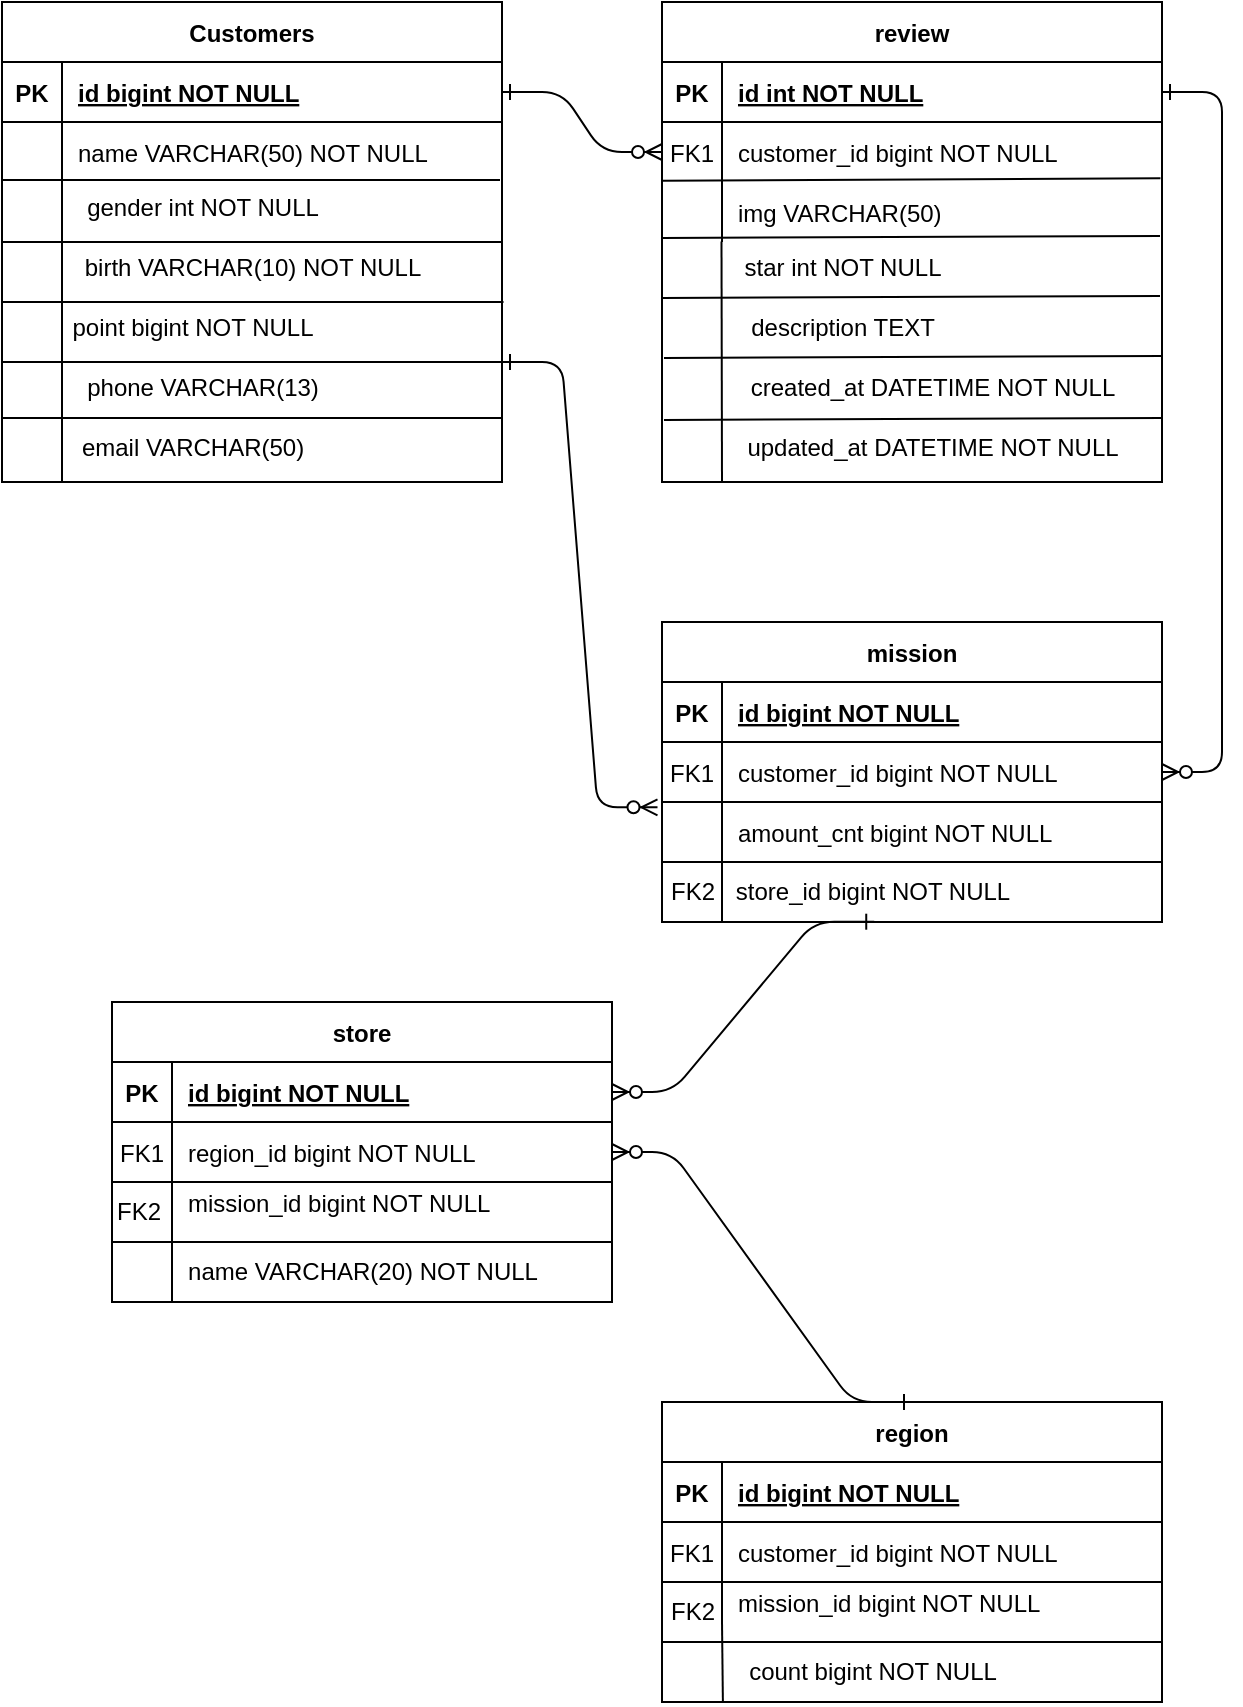 <mxfile version="26.1.1">
  <diagram id="R2lEEEUBdFMjLlhIrx00" name="Page-1">
    <mxGraphModel dx="1047" dy="887" grid="1" gridSize="10" guides="1" tooltips="1" connect="1" arrows="1" fold="1" page="1" pageScale="1" pageWidth="850" pageHeight="1100" math="0" shadow="0" extFonts="Permanent Marker^https://fonts.googleapis.com/css?family=Permanent+Marker">
      <root>
        <mxCell id="0" />
        <mxCell id="1" parent="0" />
        <mxCell id="C-vyLk0tnHw3VtMMgP7b-1" value="" style="edgeStyle=entityRelationEdgeStyle;endArrow=ERzeroToMany;startArrow=ERone;endFill=1;startFill=0;" parent="1" source="C-vyLk0tnHw3VtMMgP7b-24" target="C-vyLk0tnHw3VtMMgP7b-6" edge="1">
          <mxGeometry width="100" height="100" relative="1" as="geometry">
            <mxPoint x="340" y="720" as="sourcePoint" />
            <mxPoint x="440" y="620" as="targetPoint" />
          </mxGeometry>
        </mxCell>
        <mxCell id="C-vyLk0tnHw3VtMMgP7b-12" value="" style="edgeStyle=entityRelationEdgeStyle;endArrow=ERzeroToMany;startArrow=ERone;endFill=1;startFill=0;" parent="1" source="C-vyLk0tnHw3VtMMgP7b-3" target="C-vyLk0tnHw3VtMMgP7b-17" edge="1">
          <mxGeometry width="100" height="100" relative="1" as="geometry">
            <mxPoint x="400" y="180" as="sourcePoint" />
            <mxPoint x="460" y="205" as="targetPoint" />
          </mxGeometry>
        </mxCell>
        <mxCell id="C-vyLk0tnHw3VtMMgP7b-2" value="review" style="shape=table;startSize=30;container=1;collapsible=1;childLayout=tableLayout;fixedRows=1;rowLines=0;fontStyle=1;align=center;resizeLast=1;" parent="1" vertex="1">
          <mxGeometry x="450" y="120" width="250" height="240" as="geometry" />
        </mxCell>
        <mxCell id="C-vyLk0tnHw3VtMMgP7b-3" value="" style="shape=partialRectangle;collapsible=0;dropTarget=0;pointerEvents=0;fillColor=none;points=[[0,0.5],[1,0.5]];portConstraint=eastwest;top=0;left=0;right=0;bottom=1;" parent="C-vyLk0tnHw3VtMMgP7b-2" vertex="1">
          <mxGeometry y="30" width="250" height="30" as="geometry" />
        </mxCell>
        <mxCell id="C-vyLk0tnHw3VtMMgP7b-4" value="PK" style="shape=partialRectangle;overflow=hidden;connectable=0;fillColor=none;top=0;left=0;bottom=0;right=0;fontStyle=1;" parent="C-vyLk0tnHw3VtMMgP7b-3" vertex="1">
          <mxGeometry width="30" height="30" as="geometry">
            <mxRectangle width="30" height="30" as="alternateBounds" />
          </mxGeometry>
        </mxCell>
        <mxCell id="C-vyLk0tnHw3VtMMgP7b-5" value="id int NOT NULL " style="shape=partialRectangle;overflow=hidden;connectable=0;fillColor=none;top=0;left=0;bottom=0;right=0;align=left;spacingLeft=6;fontStyle=5;" parent="C-vyLk0tnHw3VtMMgP7b-3" vertex="1">
          <mxGeometry x="30" width="220" height="30" as="geometry">
            <mxRectangle width="220" height="30" as="alternateBounds" />
          </mxGeometry>
        </mxCell>
        <mxCell id="C-vyLk0tnHw3VtMMgP7b-6" value="" style="shape=partialRectangle;collapsible=0;dropTarget=0;pointerEvents=0;fillColor=none;points=[[0,0.5],[1,0.5]];portConstraint=eastwest;top=0;left=0;right=0;bottom=0;" parent="C-vyLk0tnHw3VtMMgP7b-2" vertex="1">
          <mxGeometry y="60" width="250" height="30" as="geometry" />
        </mxCell>
        <mxCell id="C-vyLk0tnHw3VtMMgP7b-7" value="FK1" style="shape=partialRectangle;overflow=hidden;connectable=0;fillColor=none;top=0;left=0;bottom=0;right=0;" parent="C-vyLk0tnHw3VtMMgP7b-6" vertex="1">
          <mxGeometry width="30" height="30" as="geometry">
            <mxRectangle width="30" height="30" as="alternateBounds" />
          </mxGeometry>
        </mxCell>
        <mxCell id="C-vyLk0tnHw3VtMMgP7b-8" value="customer_id bigint NOT NULL" style="shape=partialRectangle;overflow=hidden;connectable=0;fillColor=none;top=0;left=0;bottom=0;right=0;align=left;spacingLeft=6;" parent="C-vyLk0tnHw3VtMMgP7b-6" vertex="1">
          <mxGeometry x="30" width="220" height="30" as="geometry">
            <mxRectangle width="220" height="30" as="alternateBounds" />
          </mxGeometry>
        </mxCell>
        <mxCell id="C-vyLk0tnHw3VtMMgP7b-9" value="" style="shape=partialRectangle;collapsible=0;dropTarget=0;pointerEvents=0;fillColor=none;points=[[0,0.5],[1,0.5]];portConstraint=eastwest;top=0;left=0;right=0;bottom=0;" parent="C-vyLk0tnHw3VtMMgP7b-2" vertex="1">
          <mxGeometry y="90" width="250" height="30" as="geometry" />
        </mxCell>
        <mxCell id="C-vyLk0tnHw3VtMMgP7b-10" value="" style="shape=partialRectangle;overflow=hidden;connectable=0;fillColor=none;top=0;left=0;bottom=0;right=0;" parent="C-vyLk0tnHw3VtMMgP7b-9" vertex="1">
          <mxGeometry width="30" height="30" as="geometry">
            <mxRectangle width="30" height="30" as="alternateBounds" />
          </mxGeometry>
        </mxCell>
        <mxCell id="C-vyLk0tnHw3VtMMgP7b-11" value="img VARCHAR(50)" style="shape=partialRectangle;overflow=hidden;connectable=0;fillColor=none;top=0;left=0;bottom=0;right=0;align=left;spacingLeft=6;" parent="C-vyLk0tnHw3VtMMgP7b-9" vertex="1">
          <mxGeometry x="30" width="220" height="30" as="geometry">
            <mxRectangle width="220" height="30" as="alternateBounds" />
          </mxGeometry>
        </mxCell>
        <mxCell id="SOleMjolUutW2wHELbp--12" value="" style="endArrow=none;html=1;rounded=0;exitX=0.997;exitY=0.939;exitDx=0;exitDy=0;exitPerimeter=0;entryX=-0.001;entryY=-0.022;entryDx=0;entryDy=0;entryPerimeter=0;" edge="1" parent="C-vyLk0tnHw3VtMMgP7b-2" source="C-vyLk0tnHw3VtMMgP7b-6" target="C-vyLk0tnHw3VtMMgP7b-9">
          <mxGeometry width="50" height="50" relative="1" as="geometry">
            <mxPoint x="100" y="170" as="sourcePoint" />
            <mxPoint x="150" y="120" as="targetPoint" />
            <Array as="points" />
          </mxGeometry>
        </mxCell>
        <mxCell id="C-vyLk0tnHw3VtMMgP7b-13" value="mission" style="shape=table;startSize=30;container=1;collapsible=1;childLayout=tableLayout;fixedRows=1;rowLines=0;fontStyle=1;align=center;resizeLast=1;" parent="1" vertex="1">
          <mxGeometry x="450" y="430" width="250" height="150" as="geometry" />
        </mxCell>
        <mxCell id="C-vyLk0tnHw3VtMMgP7b-14" value="" style="shape=partialRectangle;collapsible=0;dropTarget=0;pointerEvents=0;fillColor=none;points=[[0,0.5],[1,0.5]];portConstraint=eastwest;top=0;left=0;right=0;bottom=1;" parent="C-vyLk0tnHw3VtMMgP7b-13" vertex="1">
          <mxGeometry y="30" width="250" height="30" as="geometry" />
        </mxCell>
        <mxCell id="C-vyLk0tnHw3VtMMgP7b-15" value="PK" style="shape=partialRectangle;overflow=hidden;connectable=0;fillColor=none;top=0;left=0;bottom=0;right=0;fontStyle=1;" parent="C-vyLk0tnHw3VtMMgP7b-14" vertex="1">
          <mxGeometry width="30" height="30" as="geometry">
            <mxRectangle width="30" height="30" as="alternateBounds" />
          </mxGeometry>
        </mxCell>
        <mxCell id="C-vyLk0tnHw3VtMMgP7b-16" value="id bigint NOT NULL" style="shape=partialRectangle;overflow=hidden;connectable=0;fillColor=none;top=0;left=0;bottom=0;right=0;align=left;spacingLeft=6;fontStyle=5;" parent="C-vyLk0tnHw3VtMMgP7b-14" vertex="1">
          <mxGeometry x="30" width="220" height="30" as="geometry">
            <mxRectangle width="220" height="30" as="alternateBounds" />
          </mxGeometry>
        </mxCell>
        <mxCell id="C-vyLk0tnHw3VtMMgP7b-17" value="" style="shape=partialRectangle;collapsible=0;dropTarget=0;pointerEvents=0;fillColor=none;points=[[0,0.5],[1,0.5]];portConstraint=eastwest;top=0;left=0;right=0;bottom=0;" parent="C-vyLk0tnHw3VtMMgP7b-13" vertex="1">
          <mxGeometry y="60" width="250" height="30" as="geometry" />
        </mxCell>
        <mxCell id="C-vyLk0tnHw3VtMMgP7b-18" value="FK1" style="shape=partialRectangle;overflow=hidden;connectable=0;fillColor=none;top=0;left=0;bottom=0;right=0;" parent="C-vyLk0tnHw3VtMMgP7b-17" vertex="1">
          <mxGeometry width="30" height="30" as="geometry">
            <mxRectangle width="30" height="30" as="alternateBounds" />
          </mxGeometry>
        </mxCell>
        <mxCell id="C-vyLk0tnHw3VtMMgP7b-19" value="customer_id bigint NOT NULL" style="shape=partialRectangle;overflow=hidden;connectable=0;fillColor=none;top=0;left=0;bottom=0;right=0;align=left;spacingLeft=6;" parent="C-vyLk0tnHw3VtMMgP7b-17" vertex="1">
          <mxGeometry x="30" width="220" height="30" as="geometry">
            <mxRectangle width="220" height="30" as="alternateBounds" />
          </mxGeometry>
        </mxCell>
        <mxCell id="C-vyLk0tnHw3VtMMgP7b-20" value="" style="shape=partialRectangle;collapsible=0;dropTarget=0;pointerEvents=0;fillColor=none;points=[[0,0.5],[1,0.5]];portConstraint=eastwest;top=0;left=0;right=0;bottom=0;" parent="C-vyLk0tnHw3VtMMgP7b-13" vertex="1">
          <mxGeometry y="90" width="250" height="30" as="geometry" />
        </mxCell>
        <mxCell id="C-vyLk0tnHw3VtMMgP7b-21" value="" style="shape=partialRectangle;overflow=hidden;connectable=0;fillColor=none;top=0;left=0;bottom=0;right=0;" parent="C-vyLk0tnHw3VtMMgP7b-20" vertex="1">
          <mxGeometry width="30" height="30" as="geometry">
            <mxRectangle width="30" height="30" as="alternateBounds" />
          </mxGeometry>
        </mxCell>
        <mxCell id="C-vyLk0tnHw3VtMMgP7b-22" value="amount_cnt bigint NOT NULL" style="shape=partialRectangle;overflow=hidden;connectable=0;fillColor=none;top=0;left=0;bottom=0;right=0;align=left;spacingLeft=6;" parent="C-vyLk0tnHw3VtMMgP7b-20" vertex="1">
          <mxGeometry x="30" width="220" height="30" as="geometry">
            <mxRectangle width="220" height="30" as="alternateBounds" />
          </mxGeometry>
        </mxCell>
        <mxCell id="C-vyLk0tnHw3VtMMgP7b-23" value="Customers" style="shape=table;startSize=30;container=1;collapsible=1;childLayout=tableLayout;fixedRows=1;rowLines=0;fontStyle=1;align=center;resizeLast=1;" parent="1" vertex="1">
          <mxGeometry x="120" y="120" width="250" height="240" as="geometry" />
        </mxCell>
        <mxCell id="C-vyLk0tnHw3VtMMgP7b-24" value="" style="shape=partialRectangle;collapsible=0;dropTarget=0;pointerEvents=0;fillColor=none;points=[[0,0.5],[1,0.5]];portConstraint=eastwest;top=0;left=0;right=0;bottom=1;" parent="C-vyLk0tnHw3VtMMgP7b-23" vertex="1">
          <mxGeometry y="30" width="250" height="30" as="geometry" />
        </mxCell>
        <mxCell id="C-vyLk0tnHw3VtMMgP7b-25" value="PK" style="shape=partialRectangle;overflow=hidden;connectable=0;fillColor=none;top=0;left=0;bottom=0;right=0;fontStyle=1;" parent="C-vyLk0tnHw3VtMMgP7b-24" vertex="1">
          <mxGeometry width="30" height="30" as="geometry">
            <mxRectangle width="30" height="30" as="alternateBounds" />
          </mxGeometry>
        </mxCell>
        <mxCell id="C-vyLk0tnHw3VtMMgP7b-26" value="id bigint NOT NULL " style="shape=partialRectangle;overflow=hidden;connectable=0;fillColor=none;top=0;left=0;bottom=0;right=0;align=left;spacingLeft=6;fontStyle=5;" parent="C-vyLk0tnHw3VtMMgP7b-24" vertex="1">
          <mxGeometry x="30" width="220" height="30" as="geometry">
            <mxRectangle width="220" height="30" as="alternateBounds" />
          </mxGeometry>
        </mxCell>
        <mxCell id="C-vyLk0tnHw3VtMMgP7b-27" value="" style="shape=partialRectangle;collapsible=0;dropTarget=0;pointerEvents=0;fillColor=none;points=[[0,0.5],[1,0.5]];portConstraint=eastwest;top=0;left=0;right=0;bottom=0;" parent="C-vyLk0tnHw3VtMMgP7b-23" vertex="1">
          <mxGeometry y="60" width="250" height="30" as="geometry" />
        </mxCell>
        <mxCell id="C-vyLk0tnHw3VtMMgP7b-28" value="" style="shape=partialRectangle;overflow=hidden;connectable=0;fillColor=none;top=0;left=0;bottom=0;right=0;" parent="C-vyLk0tnHw3VtMMgP7b-27" vertex="1">
          <mxGeometry width="30" height="30" as="geometry">
            <mxRectangle width="30" height="30" as="alternateBounds" />
          </mxGeometry>
        </mxCell>
        <mxCell id="C-vyLk0tnHw3VtMMgP7b-29" value="name VARCHAR(50) NOT NULL" style="shape=partialRectangle;overflow=hidden;connectable=0;fillColor=none;top=0;left=0;bottom=0;right=0;align=left;spacingLeft=6;" parent="C-vyLk0tnHw3VtMMgP7b-27" vertex="1">
          <mxGeometry x="30" width="220" height="30" as="geometry">
            <mxRectangle width="220" height="30" as="alternateBounds" />
          </mxGeometry>
        </mxCell>
        <mxCell id="SOleMjolUutW2wHELbp--1" value="" style="endArrow=none;html=1;rounded=0;exitX=0;exitY=0.967;exitDx=0;exitDy=0;exitPerimeter=0;entryX=0.996;entryY=0.967;entryDx=0;entryDy=0;entryPerimeter=0;" edge="1" parent="C-vyLk0tnHw3VtMMgP7b-23" source="C-vyLk0tnHw3VtMMgP7b-27" target="C-vyLk0tnHw3VtMMgP7b-27">
          <mxGeometry width="50" height="50" relative="1" as="geometry">
            <mxPoint x="50" y="140" as="sourcePoint" />
            <mxPoint x="100" y="90" as="targetPoint" />
          </mxGeometry>
        </mxCell>
        <mxCell id="SOleMjolUutW2wHELbp--2" value="" style="endArrow=none;html=1;rounded=0;" edge="1" parent="1">
          <mxGeometry width="50" height="50" relative="1" as="geometry">
            <mxPoint x="150" y="360" as="sourcePoint" />
            <mxPoint x="150" y="210" as="targetPoint" />
          </mxGeometry>
        </mxCell>
        <mxCell id="SOleMjolUutW2wHELbp--3" value="gender int NOT NULL" style="text;html=1;align=center;verticalAlign=middle;resizable=0;points=[];autosize=1;strokeColor=none;fillColor=none;" vertex="1" parent="1">
          <mxGeometry x="150" y="208" width="140" height="30" as="geometry" />
        </mxCell>
        <mxCell id="SOleMjolUutW2wHELbp--4" value="" style="endArrow=none;html=1;rounded=0;exitX=0;exitY=0.5;exitDx=0;exitDy=0;entryX=1;entryY=0.5;entryDx=0;entryDy=0;" edge="1" parent="1" source="C-vyLk0tnHw3VtMMgP7b-23" target="C-vyLk0tnHw3VtMMgP7b-23">
          <mxGeometry width="50" height="50" relative="1" as="geometry">
            <mxPoint x="210" y="280" as="sourcePoint" />
            <mxPoint x="260" y="230" as="targetPoint" />
          </mxGeometry>
        </mxCell>
        <mxCell id="SOleMjolUutW2wHELbp--5" value="birth VARCHAR(10) NOT NULL" style="text;html=1;align=center;verticalAlign=middle;resizable=0;points=[];autosize=1;strokeColor=none;fillColor=none;" vertex="1" parent="1">
          <mxGeometry x="150" y="238" width="190" height="30" as="geometry" />
        </mxCell>
        <mxCell id="SOleMjolUutW2wHELbp--6" value="" style="endArrow=none;html=1;rounded=0;" edge="1" parent="1">
          <mxGeometry width="50" height="50" relative="1" as="geometry">
            <mxPoint x="120" y="270" as="sourcePoint" />
            <mxPoint x="370.755" y="270" as="targetPoint" />
          </mxGeometry>
        </mxCell>
        <mxCell id="SOleMjolUutW2wHELbp--7" value="" style="endArrow=none;html=1;rounded=0;entryX=0.119;entryY=0.992;entryDx=0;entryDy=0;entryPerimeter=0;" edge="1" parent="1" target="C-vyLk0tnHw3VtMMgP7b-9">
          <mxGeometry width="50" height="50" relative="1" as="geometry">
            <mxPoint x="480" y="360" as="sourcePoint" />
            <mxPoint x="580" y="250" as="targetPoint" />
          </mxGeometry>
        </mxCell>
        <mxCell id="SOleMjolUutW2wHELbp--8" value="star int NOT NULL" style="text;html=1;align=center;verticalAlign=middle;resizable=0;points=[];autosize=1;strokeColor=none;fillColor=none;" vertex="1" parent="1">
          <mxGeometry x="480" y="238" width="120" height="30" as="geometry" />
        </mxCell>
        <mxCell id="SOleMjolUutW2wHELbp--9" value="description TEXT" style="text;html=1;align=center;verticalAlign=middle;resizable=0;points=[];autosize=1;strokeColor=none;fillColor=none;" vertex="1" parent="1">
          <mxGeometry x="480" y="268" width="120" height="30" as="geometry" />
        </mxCell>
        <mxCell id="SOleMjolUutW2wHELbp--10" value="created_at DATETIME NOT NULL" style="text;html=1;align=center;verticalAlign=middle;resizable=0;points=[];autosize=1;strokeColor=none;fillColor=none;" vertex="1" parent="1">
          <mxGeometry x="480" y="298" width="210" height="30" as="geometry" />
        </mxCell>
        <mxCell id="SOleMjolUutW2wHELbp--11" value="updated_at DATETIME NOT NULL" style="text;html=1;align=center;verticalAlign=middle;resizable=0;points=[];autosize=1;strokeColor=none;fillColor=none;" vertex="1" parent="1">
          <mxGeometry x="480" y="328" width="210" height="30" as="geometry" />
        </mxCell>
        <mxCell id="SOleMjolUutW2wHELbp--13" value="" style="endArrow=none;html=1;rounded=0;exitX=0.997;exitY=0.939;exitDx=0;exitDy=0;exitPerimeter=0;entryX=-0.001;entryY=-0.022;entryDx=0;entryDy=0;entryPerimeter=0;" edge="1" parent="1">
          <mxGeometry width="50" height="50" relative="1" as="geometry">
            <mxPoint x="699" y="237" as="sourcePoint" />
            <mxPoint x="450" y="238" as="targetPoint" />
            <Array as="points" />
          </mxGeometry>
        </mxCell>
        <mxCell id="SOleMjolUutW2wHELbp--14" value="" style="endArrow=none;html=1;rounded=0;exitX=0.997;exitY=0.939;exitDx=0;exitDy=0;exitPerimeter=0;entryX=-0.001;entryY=-0.022;entryDx=0;entryDy=0;entryPerimeter=0;" edge="1" parent="1">
          <mxGeometry width="50" height="50" relative="1" as="geometry">
            <mxPoint x="699" y="267" as="sourcePoint" />
            <mxPoint x="450" y="268" as="targetPoint" />
            <Array as="points" />
          </mxGeometry>
        </mxCell>
        <mxCell id="SOleMjolUutW2wHELbp--15" value="" style="endArrow=none;html=1;rounded=0;exitX=0.997;exitY=0.939;exitDx=0;exitDy=0;exitPerimeter=0;entryX=-0.001;entryY=-0.022;entryDx=0;entryDy=0;entryPerimeter=0;" edge="1" parent="1">
          <mxGeometry width="50" height="50" relative="1" as="geometry">
            <mxPoint x="700" y="297" as="sourcePoint" />
            <mxPoint x="451" y="298" as="targetPoint" />
            <Array as="points" />
          </mxGeometry>
        </mxCell>
        <mxCell id="SOleMjolUutW2wHELbp--16" value="" style="endArrow=none;html=1;rounded=0;exitX=0.997;exitY=0.939;exitDx=0;exitDy=0;exitPerimeter=0;entryX=-0.001;entryY=-0.022;entryDx=0;entryDy=0;entryPerimeter=0;" edge="1" parent="1">
          <mxGeometry width="50" height="50" relative="1" as="geometry">
            <mxPoint x="700" y="328" as="sourcePoint" />
            <mxPoint x="451" y="329" as="targetPoint" />
            <Array as="points" />
          </mxGeometry>
        </mxCell>
        <mxCell id="SOleMjolUutW2wHELbp--17" value="point bigint NOT NULL" style="text;html=1;align=center;verticalAlign=middle;resizable=0;points=[];autosize=1;strokeColor=none;fillColor=none;" vertex="1" parent="1">
          <mxGeometry x="145" y="268" width="140" height="30" as="geometry" />
        </mxCell>
        <mxCell id="SOleMjolUutW2wHELbp--18" value="" style="edgeStyle=entityRelationEdgeStyle;endArrow=ERzeroToMany;startArrow=ERone;endFill=1;startFill=0;entryX=-0.009;entryY=1.088;entryDx=0;entryDy=0;entryPerimeter=0;exitX=1;exitY=0.75;exitDx=0;exitDy=0;" edge="1" parent="1" source="C-vyLk0tnHw3VtMMgP7b-23" target="C-vyLk0tnHw3VtMMgP7b-17">
          <mxGeometry width="100" height="100" relative="1" as="geometry">
            <mxPoint x="370" y="350" as="sourcePoint" />
            <mxPoint x="450" y="380" as="targetPoint" />
          </mxGeometry>
        </mxCell>
        <mxCell id="SOleMjolUutW2wHELbp--19" value="store_id bigint NOT NULL" style="text;html=1;align=center;verticalAlign=middle;resizable=0;points=[];autosize=1;strokeColor=none;fillColor=none;" vertex="1" parent="1">
          <mxGeometry x="475" y="550" width="160" height="30" as="geometry" />
        </mxCell>
        <mxCell id="SOleMjolUutW2wHELbp--24" value="region" style="shape=table;startSize=30;container=1;collapsible=1;childLayout=tableLayout;fixedRows=1;rowLines=0;fontStyle=1;align=center;resizeLast=1;" vertex="1" parent="1">
          <mxGeometry x="450" y="820" width="250" height="150" as="geometry" />
        </mxCell>
        <mxCell id="SOleMjolUutW2wHELbp--25" value="" style="shape=partialRectangle;collapsible=0;dropTarget=0;pointerEvents=0;fillColor=none;points=[[0,0.5],[1,0.5]];portConstraint=eastwest;top=0;left=0;right=0;bottom=1;" vertex="1" parent="SOleMjolUutW2wHELbp--24">
          <mxGeometry y="30" width="250" height="30" as="geometry" />
        </mxCell>
        <mxCell id="SOleMjolUutW2wHELbp--26" value="PK" style="shape=partialRectangle;overflow=hidden;connectable=0;fillColor=none;top=0;left=0;bottom=0;right=0;fontStyle=1;" vertex="1" parent="SOleMjolUutW2wHELbp--25">
          <mxGeometry width="30" height="30" as="geometry">
            <mxRectangle width="30" height="30" as="alternateBounds" />
          </mxGeometry>
        </mxCell>
        <mxCell id="SOleMjolUutW2wHELbp--27" value="id bigint NOT NULL" style="shape=partialRectangle;overflow=hidden;connectable=0;fillColor=none;top=0;left=0;bottom=0;right=0;align=left;spacingLeft=6;fontStyle=5;" vertex="1" parent="SOleMjolUutW2wHELbp--25">
          <mxGeometry x="30" width="220" height="30" as="geometry">
            <mxRectangle width="220" height="30" as="alternateBounds" />
          </mxGeometry>
        </mxCell>
        <mxCell id="SOleMjolUutW2wHELbp--28" value="" style="shape=partialRectangle;collapsible=0;dropTarget=0;pointerEvents=0;fillColor=none;points=[[0,0.5],[1,0.5]];portConstraint=eastwest;top=0;left=0;right=0;bottom=0;" vertex="1" parent="SOleMjolUutW2wHELbp--24">
          <mxGeometry y="60" width="250" height="30" as="geometry" />
        </mxCell>
        <mxCell id="SOleMjolUutW2wHELbp--29" value="FK1" style="shape=partialRectangle;overflow=hidden;connectable=0;fillColor=none;top=0;left=0;bottom=0;right=0;" vertex="1" parent="SOleMjolUutW2wHELbp--28">
          <mxGeometry width="30" height="30" as="geometry">
            <mxRectangle width="30" height="30" as="alternateBounds" />
          </mxGeometry>
        </mxCell>
        <mxCell id="SOleMjolUutW2wHELbp--30" value="customer_id bigint NOT NULL" style="shape=partialRectangle;overflow=hidden;connectable=0;fillColor=none;top=0;left=0;bottom=0;right=0;align=left;spacingLeft=6;" vertex="1" parent="SOleMjolUutW2wHELbp--28">
          <mxGeometry x="30" width="220" height="30" as="geometry">
            <mxRectangle width="220" height="30" as="alternateBounds" />
          </mxGeometry>
        </mxCell>
        <mxCell id="SOleMjolUutW2wHELbp--31" value="" style="shape=partialRectangle;collapsible=0;dropTarget=0;pointerEvents=0;fillColor=none;points=[[0,0.5],[1,0.5]];portConstraint=eastwest;top=0;left=0;right=0;bottom=0;" vertex="1" parent="SOleMjolUutW2wHELbp--24">
          <mxGeometry y="90" width="250" height="20" as="geometry" />
        </mxCell>
        <mxCell id="SOleMjolUutW2wHELbp--32" value="" style="shape=partialRectangle;overflow=hidden;connectable=0;fillColor=none;top=0;left=0;bottom=0;right=0;" vertex="1" parent="SOleMjolUutW2wHELbp--31">
          <mxGeometry width="30" height="20" as="geometry">
            <mxRectangle width="30" height="20" as="alternateBounds" />
          </mxGeometry>
        </mxCell>
        <mxCell id="SOleMjolUutW2wHELbp--33" value="mission_id bigint NOT NULL" style="shape=partialRectangle;overflow=hidden;connectable=0;fillColor=none;top=0;left=0;bottom=0;right=0;align=left;spacingLeft=6;" vertex="1" parent="SOleMjolUutW2wHELbp--31">
          <mxGeometry x="30" width="220" height="20" as="geometry">
            <mxRectangle width="220" height="20" as="alternateBounds" />
          </mxGeometry>
        </mxCell>
        <mxCell id="SOleMjolUutW2wHELbp--34" value="" style="edgeStyle=entityRelationEdgeStyle;endArrow=ERzeroToMany;startArrow=ERone;endFill=1;startFill=0;entryX=1;entryY=0.5;entryDx=0;entryDy=0;exitX=0.507;exitY=0.995;exitDx=0;exitDy=0;exitPerimeter=0;" edge="1" parent="1" source="SOleMjolUutW2wHELbp--19" target="SOleMjolUutW2wHELbp--51">
          <mxGeometry width="100" height="100" relative="1" as="geometry">
            <mxPoint x="600" y="680" as="sourcePoint" />
            <mxPoint x="525" y="700" as="targetPoint" />
            <Array as="points">
              <mxPoint x="580" y="610" />
              <mxPoint x="586" y="630" />
              <mxPoint x="530" y="480" />
              <mxPoint x="530" y="500" />
              <mxPoint x="530" y="540" />
              <mxPoint x="530" y="500" />
              <mxPoint x="530" y="490" />
            </Array>
          </mxGeometry>
        </mxCell>
        <mxCell id="SOleMjolUutW2wHELbp--35" value="count bigint NOT NULL" style="text;html=1;align=center;verticalAlign=middle;resizable=0;points=[];autosize=1;strokeColor=none;fillColor=none;" vertex="1" parent="1">
          <mxGeometry x="480" y="940" width="150" height="30" as="geometry" />
        </mxCell>
        <mxCell id="SOleMjolUutW2wHELbp--36" value="phone VARCHAR(13)" style="text;html=1;align=center;verticalAlign=middle;resizable=0;points=[];autosize=1;strokeColor=none;fillColor=none;" vertex="1" parent="1">
          <mxGeometry x="150" y="298" width="140" height="30" as="geometry" />
        </mxCell>
        <mxCell id="SOleMjolUutW2wHELbp--37" value="email VARCHAR(50)" style="text;html=1;align=center;verticalAlign=middle;resizable=0;points=[];autosize=1;strokeColor=none;fillColor=none;" vertex="1" parent="1">
          <mxGeometry x="150" y="328" width="130" height="30" as="geometry" />
        </mxCell>
        <mxCell id="SOleMjolUutW2wHELbp--38" value="" style="endArrow=none;html=1;rounded=0;exitX=0;exitY=0.75;exitDx=0;exitDy=0;entryX=1;entryY=0.75;entryDx=0;entryDy=0;" edge="1" parent="1" source="C-vyLk0tnHw3VtMMgP7b-23" target="C-vyLk0tnHw3VtMMgP7b-23">
          <mxGeometry width="50" height="50" relative="1" as="geometry">
            <mxPoint x="260" y="430" as="sourcePoint" />
            <mxPoint x="310" y="380" as="targetPoint" />
          </mxGeometry>
        </mxCell>
        <mxCell id="SOleMjolUutW2wHELbp--39" value="" style="endArrow=none;html=1;rounded=0;exitX=0;exitY=0.75;exitDx=0;exitDy=0;entryX=1;entryY=0.75;entryDx=0;entryDy=0;" edge="1" parent="1">
          <mxGeometry width="50" height="50" relative="1" as="geometry">
            <mxPoint x="120" y="328" as="sourcePoint" />
            <mxPoint x="370" y="328" as="targetPoint" />
          </mxGeometry>
        </mxCell>
        <mxCell id="SOleMjolUutW2wHELbp--40" value="" style="endArrow=none;html=1;rounded=0;exitX=0;exitY=0.75;exitDx=0;exitDy=0;entryX=1;entryY=0.75;entryDx=0;entryDy=0;" edge="1" parent="1">
          <mxGeometry width="50" height="50" relative="1" as="geometry">
            <mxPoint x="450" y="520" as="sourcePoint" />
            <mxPoint x="700" y="520" as="targetPoint" />
          </mxGeometry>
        </mxCell>
        <mxCell id="SOleMjolUutW2wHELbp--41" value="" style="endArrow=none;html=1;rounded=0;exitX=0;exitY=0.75;exitDx=0;exitDy=0;entryX=1;entryY=0.75;entryDx=0;entryDy=0;" edge="1" parent="1">
          <mxGeometry width="50" height="50" relative="1" as="geometry">
            <mxPoint x="450" y="550" as="sourcePoint" />
            <mxPoint x="700" y="550" as="targetPoint" />
          </mxGeometry>
        </mxCell>
        <mxCell id="SOleMjolUutW2wHELbp--42" value="" style="endArrow=none;html=1;rounded=0;exitX=0;exitY=0.75;exitDx=0;exitDy=0;entryX=1;entryY=0.75;entryDx=0;entryDy=0;" edge="1" parent="1">
          <mxGeometry width="50" height="50" relative="1" as="geometry">
            <mxPoint x="450" y="910" as="sourcePoint" />
            <mxPoint x="700" y="910" as="targetPoint" />
          </mxGeometry>
        </mxCell>
        <mxCell id="SOleMjolUutW2wHELbp--43" value="" style="endArrow=none;html=1;rounded=0;entryX=1;entryY=0.75;entryDx=0;entryDy=0;" edge="1" parent="1">
          <mxGeometry width="50" height="50" relative="1" as="geometry">
            <mxPoint x="450" y="940" as="sourcePoint" />
            <mxPoint x="700" y="940" as="targetPoint" />
          </mxGeometry>
        </mxCell>
        <mxCell id="SOleMjolUutW2wHELbp--44" value="" style="endArrow=none;html=1;rounded=0;entryX=0.01;entryY=0.136;entryDx=0;entryDy=0;entryPerimeter=0;" edge="1" parent="1">
          <mxGeometry width="50" height="50" relative="1" as="geometry">
            <mxPoint x="480" y="580" as="sourcePoint" />
            <mxPoint x="480" y="550.0" as="targetPoint" />
          </mxGeometry>
        </mxCell>
        <mxCell id="SOleMjolUutW2wHELbp--45" value="" style="endArrow=none;html=1;rounded=0;entryX=0.01;entryY=0.136;entryDx=0;entryDy=0;entryPerimeter=0;exitX=0.003;exitY=1.005;exitDx=0;exitDy=0;exitPerimeter=0;" edge="1" parent="1">
          <mxGeometry width="50" height="50" relative="1" as="geometry">
            <mxPoint x="480.45" y="970.0" as="sourcePoint" />
            <mxPoint x="480" y="929.85" as="targetPoint" />
          </mxGeometry>
        </mxCell>
        <mxCell id="SOleMjolUutW2wHELbp--46" value="FK2" style="text;html=1;align=center;verticalAlign=middle;resizable=0;points=[];autosize=1;strokeColor=none;fillColor=none;" vertex="1" parent="1">
          <mxGeometry x="440" y="550" width="50" height="30" as="geometry" />
        </mxCell>
        <mxCell id="SOleMjolUutW2wHELbp--50" value="store" style="shape=table;startSize=30;container=1;collapsible=1;childLayout=tableLayout;fixedRows=1;rowLines=0;fontStyle=1;align=center;resizeLast=1;" vertex="1" parent="1">
          <mxGeometry x="175" y="620" width="250" height="150" as="geometry" />
        </mxCell>
        <mxCell id="SOleMjolUutW2wHELbp--51" value="" style="shape=partialRectangle;collapsible=0;dropTarget=0;pointerEvents=0;fillColor=none;points=[[0,0.5],[1,0.5]];portConstraint=eastwest;top=0;left=0;right=0;bottom=1;" vertex="1" parent="SOleMjolUutW2wHELbp--50">
          <mxGeometry y="30" width="250" height="30" as="geometry" />
        </mxCell>
        <mxCell id="SOleMjolUutW2wHELbp--52" value="PK" style="shape=partialRectangle;overflow=hidden;connectable=0;fillColor=none;top=0;left=0;bottom=0;right=0;fontStyle=1;" vertex="1" parent="SOleMjolUutW2wHELbp--51">
          <mxGeometry width="30" height="30" as="geometry">
            <mxRectangle width="30" height="30" as="alternateBounds" />
          </mxGeometry>
        </mxCell>
        <mxCell id="SOleMjolUutW2wHELbp--53" value="id bigint NOT NULL" style="shape=partialRectangle;overflow=hidden;connectable=0;fillColor=none;top=0;left=0;bottom=0;right=0;align=left;spacingLeft=6;fontStyle=5;" vertex="1" parent="SOleMjolUutW2wHELbp--51">
          <mxGeometry x="30" width="220" height="30" as="geometry">
            <mxRectangle width="220" height="30" as="alternateBounds" />
          </mxGeometry>
        </mxCell>
        <mxCell id="SOleMjolUutW2wHELbp--54" value="" style="shape=partialRectangle;collapsible=0;dropTarget=0;pointerEvents=0;fillColor=none;points=[[0,0.5],[1,0.5]];portConstraint=eastwest;top=0;left=0;right=0;bottom=0;" vertex="1" parent="SOleMjolUutW2wHELbp--50">
          <mxGeometry y="60" width="250" height="30" as="geometry" />
        </mxCell>
        <mxCell id="SOleMjolUutW2wHELbp--55" value="FK1" style="shape=partialRectangle;overflow=hidden;connectable=0;fillColor=none;top=0;left=0;bottom=0;right=0;" vertex="1" parent="SOleMjolUutW2wHELbp--54">
          <mxGeometry width="30" height="30" as="geometry">
            <mxRectangle width="30" height="30" as="alternateBounds" />
          </mxGeometry>
        </mxCell>
        <mxCell id="SOleMjolUutW2wHELbp--56" value="region_id bigint NOT NULL" style="shape=partialRectangle;overflow=hidden;connectable=0;fillColor=none;top=0;left=0;bottom=0;right=0;align=left;spacingLeft=6;" vertex="1" parent="SOleMjolUutW2wHELbp--54">
          <mxGeometry x="30" width="220" height="30" as="geometry">
            <mxRectangle width="220" height="30" as="alternateBounds" />
          </mxGeometry>
        </mxCell>
        <mxCell id="SOleMjolUutW2wHELbp--57" value="" style="shape=partialRectangle;collapsible=0;dropTarget=0;pointerEvents=0;fillColor=none;points=[[0,0.5],[1,0.5]];portConstraint=eastwest;top=0;left=0;right=0;bottom=0;" vertex="1" parent="SOleMjolUutW2wHELbp--50">
          <mxGeometry y="90" width="250" height="20" as="geometry" />
        </mxCell>
        <mxCell id="SOleMjolUutW2wHELbp--58" value="" style="shape=partialRectangle;overflow=hidden;connectable=0;fillColor=none;top=0;left=0;bottom=0;right=0;" vertex="1" parent="SOleMjolUutW2wHELbp--57">
          <mxGeometry width="30" height="20" as="geometry">
            <mxRectangle width="30" height="20" as="alternateBounds" />
          </mxGeometry>
        </mxCell>
        <mxCell id="SOleMjolUutW2wHELbp--59" value="mission_id bigint NOT NULL" style="shape=partialRectangle;overflow=hidden;connectable=0;fillColor=none;top=0;left=0;bottom=0;right=0;align=left;spacingLeft=6;" vertex="1" parent="SOleMjolUutW2wHELbp--57">
          <mxGeometry x="30" width="220" height="20" as="geometry">
            <mxRectangle width="220" height="20" as="alternateBounds" />
          </mxGeometry>
        </mxCell>
        <mxCell id="SOleMjolUutW2wHELbp--60" value="" style="endArrow=none;html=1;rounded=0;exitX=0;exitY=0.75;exitDx=0;exitDy=0;" edge="1" parent="1">
          <mxGeometry width="50" height="50" relative="1" as="geometry">
            <mxPoint x="450" y="940" as="sourcePoint" />
            <mxPoint x="480" y="940" as="targetPoint" />
          </mxGeometry>
        </mxCell>
        <mxCell id="SOleMjolUutW2wHELbp--47" value="FK2" style="text;html=1;align=center;verticalAlign=middle;resizable=0;points=[];autosize=1;strokeColor=none;fillColor=none;" vertex="1" parent="1">
          <mxGeometry x="440" y="910" width="50" height="30" as="geometry" />
        </mxCell>
        <mxCell id="SOleMjolUutW2wHELbp--61" value="name VARCHAR(20) NOT NULL" style="text;html=1;align=center;verticalAlign=middle;resizable=0;points=[];autosize=1;strokeColor=none;fillColor=none;" vertex="1" parent="1">
          <mxGeometry x="200" y="740" width="200" height="30" as="geometry" />
        </mxCell>
        <mxCell id="SOleMjolUutW2wHELbp--62" value="" style="endArrow=none;html=1;rounded=0;entryX=1;entryY=0.75;entryDx=0;entryDy=0;" edge="1" parent="1">
          <mxGeometry width="50" height="50" relative="1" as="geometry">
            <mxPoint x="175" y="740" as="sourcePoint" />
            <mxPoint x="425" y="740" as="targetPoint" />
          </mxGeometry>
        </mxCell>
        <mxCell id="SOleMjolUutW2wHELbp--63" value="" style="endArrow=none;html=1;rounded=0;entryX=1;entryY=0.75;entryDx=0;entryDy=0;" edge="1" parent="1">
          <mxGeometry width="50" height="50" relative="1" as="geometry">
            <mxPoint x="175" y="710" as="sourcePoint" />
            <mxPoint x="425" y="710" as="targetPoint" />
          </mxGeometry>
        </mxCell>
        <mxCell id="SOleMjolUutW2wHELbp--64" value="" style="endArrow=none;html=1;rounded=0;entryX=0.12;entryY=0.968;entryDx=0;entryDy=0;entryPerimeter=0;" edge="1" parent="1" target="SOleMjolUutW2wHELbp--57">
          <mxGeometry width="50" height="50" relative="1" as="geometry">
            <mxPoint x="205" y="770" as="sourcePoint" />
            <mxPoint x="340" y="770" as="targetPoint" />
          </mxGeometry>
        </mxCell>
        <mxCell id="SOleMjolUutW2wHELbp--65" value="FK2" style="text;html=1;align=center;verticalAlign=middle;resizable=0;points=[];autosize=1;strokeColor=none;fillColor=none;" vertex="1" parent="1">
          <mxGeometry x="163" y="710" width="50" height="30" as="geometry" />
        </mxCell>
        <mxCell id="SOleMjolUutW2wHELbp--66" value="" style="edgeStyle=entityRelationEdgeStyle;endArrow=ERzeroToMany;startArrow=ERone;endFill=1;startFill=0;entryX=1;entryY=0.5;entryDx=0;entryDy=0;exitX=0.5;exitY=0;exitDx=0;exitDy=0;" edge="1" parent="1" source="SOleMjolUutW2wHELbp--24" target="SOleMjolUutW2wHELbp--54">
          <mxGeometry width="100" height="100" relative="1" as="geometry">
            <mxPoint x="596" y="591" as="sourcePoint" />
            <mxPoint x="435" y="675" as="targetPoint" />
            <Array as="points">
              <mxPoint x="590" y="620" />
              <mxPoint x="596" y="640" />
              <mxPoint x="540" y="490" />
              <mxPoint x="540" y="510" />
              <mxPoint x="540" y="550" />
              <mxPoint x="540" y="510" />
              <mxPoint x="540" y="500" />
            </Array>
          </mxGeometry>
        </mxCell>
      </root>
    </mxGraphModel>
  </diagram>
</mxfile>
